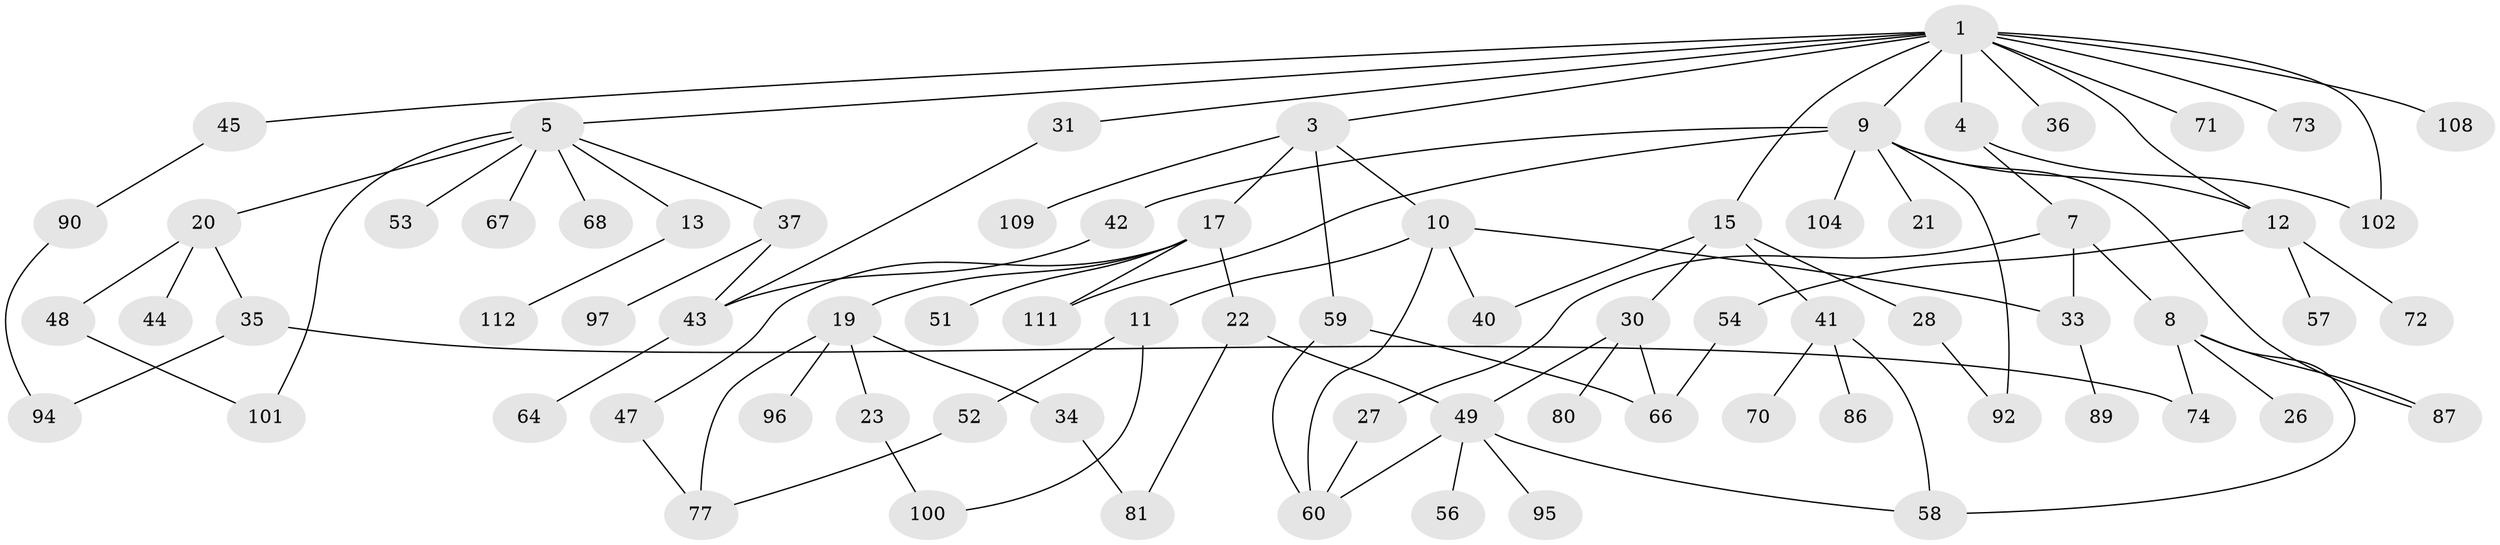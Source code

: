 // Generated by graph-tools (version 1.1) at 2025/23/03/03/25 07:23:30]
// undirected, 75 vertices, 98 edges
graph export_dot {
graph [start="1"]
  node [color=gray90,style=filled];
  1 [super="+2"];
  3 [super="+6"];
  4 [super="+113"];
  5 [super="+16"];
  7 [super="+62"];
  8 [super="+18"];
  9 [super="+14"];
  10 [super="+39"];
  11;
  12 [super="+32"];
  13 [super="+76"];
  15 [super="+63"];
  17 [super="+24"];
  19 [super="+38"];
  20;
  21 [super="+25"];
  22 [super="+46"];
  23 [super="+75"];
  26;
  27 [super="+105"];
  28 [super="+29"];
  30 [super="+65"];
  31;
  33 [super="+110"];
  34 [super="+84"];
  35 [super="+107"];
  36;
  37;
  40;
  41 [super="+79"];
  42 [super="+98"];
  43 [super="+82"];
  44;
  45 [super="+78"];
  47 [super="+93"];
  48 [super="+61"];
  49 [super="+50"];
  51;
  52 [super="+55"];
  53;
  54;
  56 [super="+69"];
  57 [super="+91"];
  58 [super="+83"];
  59 [super="+99"];
  60 [super="+85"];
  64;
  66 [super="+106"];
  67;
  68;
  70;
  71;
  72;
  73;
  74;
  77;
  80;
  81 [super="+88"];
  86;
  87;
  89;
  90;
  92;
  94;
  95;
  96;
  97;
  100;
  101 [super="+103"];
  102;
  104;
  108;
  109;
  111;
  112;
  1 -- 9;
  1 -- 12;
  1 -- 15;
  1 -- 31;
  1 -- 36;
  1 -- 45;
  1 -- 71;
  1 -- 3;
  1 -- 4;
  1 -- 5;
  1 -- 102;
  1 -- 73;
  1 -- 108;
  3 -- 17;
  3 -- 59;
  3 -- 109;
  3 -- 10;
  4 -- 7;
  4 -- 102 [weight=2];
  5 -- 13;
  5 -- 67;
  5 -- 101;
  5 -- 20;
  5 -- 53;
  5 -- 37;
  5 -- 68;
  7 -- 8;
  7 -- 27;
  7 -- 33;
  8 -- 74;
  8 -- 87;
  8 -- 58;
  8 -- 26;
  9 -- 21;
  9 -- 92;
  9 -- 111;
  9 -- 87;
  9 -- 104;
  9 -- 42;
  9 -- 12;
  10 -- 11;
  10 -- 33;
  10 -- 40;
  10 -- 60;
  11 -- 52;
  11 -- 100;
  12 -- 57;
  12 -- 72;
  12 -- 54;
  13 -- 112;
  15 -- 28;
  15 -- 30;
  15 -- 41;
  15 -- 40;
  17 -- 19;
  17 -- 22 [weight=2];
  17 -- 47;
  17 -- 51;
  17 -- 111;
  19 -- 23;
  19 -- 34;
  19 -- 96;
  19 -- 77;
  20 -- 35;
  20 -- 44;
  20 -- 48;
  22 -- 81;
  22 -- 49;
  23 -- 100;
  27 -- 60;
  28 -- 92;
  30 -- 49;
  30 -- 66;
  30 -- 80;
  31 -- 43;
  33 -- 89;
  34 -- 81;
  35 -- 74;
  35 -- 94;
  37 -- 97;
  37 -- 43;
  41 -- 70;
  41 -- 86;
  41 -- 58;
  42 -- 43;
  43 -- 64;
  45 -- 90;
  47 -- 77;
  48 -- 101;
  49 -- 95;
  49 -- 56;
  49 -- 58;
  49 -- 60;
  52 -- 77;
  54 -- 66;
  59 -- 66;
  59 -- 60;
  90 -- 94;
}
